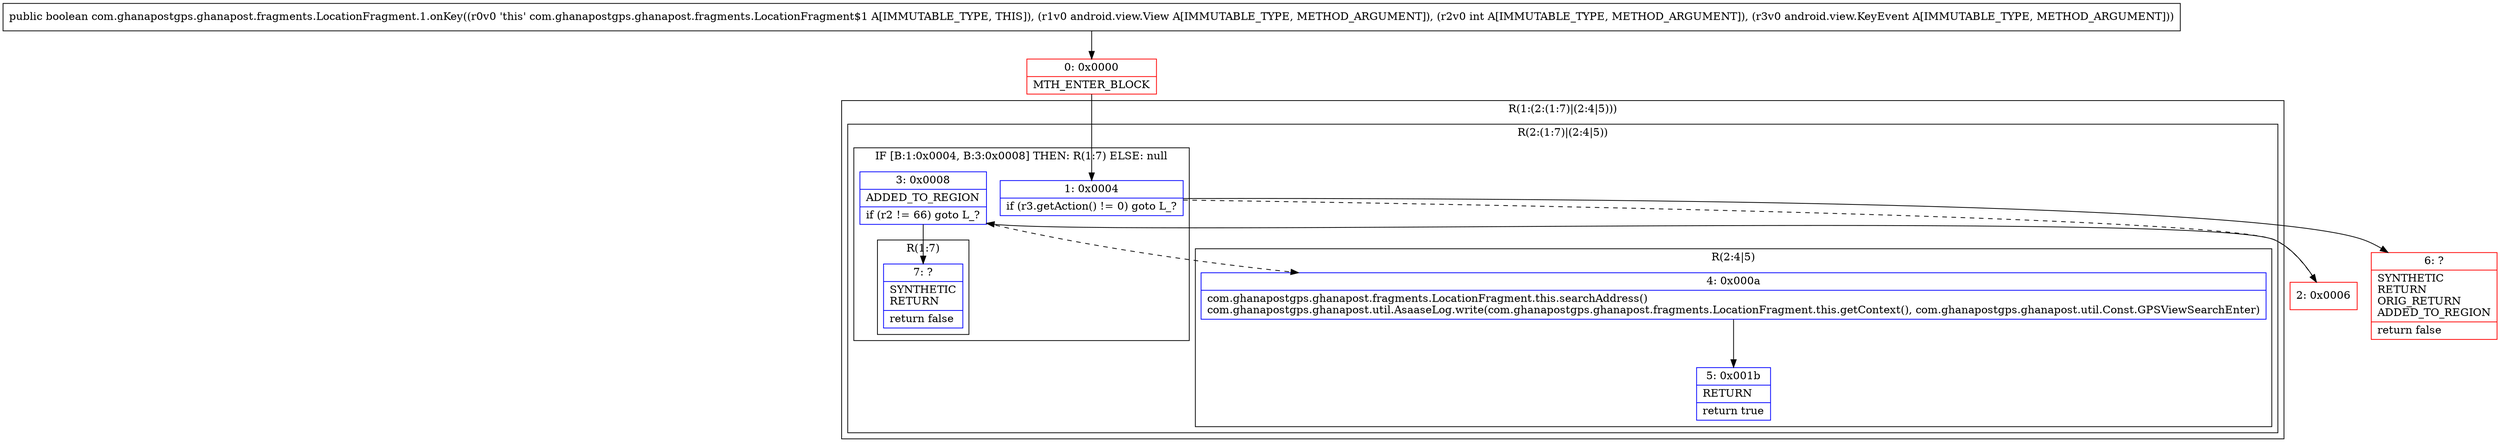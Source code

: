 digraph "CFG forcom.ghanapostgps.ghanapost.fragments.LocationFragment.1.onKey(Landroid\/view\/View;ILandroid\/view\/KeyEvent;)Z" {
subgraph cluster_Region_1511449433 {
label = "R(1:(2:(1:7)|(2:4|5)))";
node [shape=record,color=blue];
subgraph cluster_Region_2027503931 {
label = "R(2:(1:7)|(2:4|5))";
node [shape=record,color=blue];
subgraph cluster_IfRegion_1510199504 {
label = "IF [B:1:0x0004, B:3:0x0008] THEN: R(1:7) ELSE: null";
node [shape=record,color=blue];
Node_1 [shape=record,label="{1\:\ 0x0004|if (r3.getAction() != 0) goto L_?\l}"];
Node_3 [shape=record,label="{3\:\ 0x0008|ADDED_TO_REGION\l|if (r2 != 66) goto L_?\l}"];
subgraph cluster_Region_1813595080 {
label = "R(1:7)";
node [shape=record,color=blue];
Node_7 [shape=record,label="{7\:\ ?|SYNTHETIC\lRETURN\l|return false\l}"];
}
}
subgraph cluster_Region_33061177 {
label = "R(2:4|5)";
node [shape=record,color=blue];
Node_4 [shape=record,label="{4\:\ 0x000a|com.ghanapostgps.ghanapost.fragments.LocationFragment.this.searchAddress()\lcom.ghanapostgps.ghanapost.util.AsaaseLog.write(com.ghanapostgps.ghanapost.fragments.LocationFragment.this.getContext(), com.ghanapostgps.ghanapost.util.Const.GPSViewSearchEnter)\l}"];
Node_5 [shape=record,label="{5\:\ 0x001b|RETURN\l|return true\l}"];
}
}
}
Node_0 [shape=record,color=red,label="{0\:\ 0x0000|MTH_ENTER_BLOCK\l}"];
Node_2 [shape=record,color=red,label="{2\:\ 0x0006}"];
Node_6 [shape=record,color=red,label="{6\:\ ?|SYNTHETIC\lRETURN\lORIG_RETURN\lADDED_TO_REGION\l|return false\l}"];
MethodNode[shape=record,label="{public boolean com.ghanapostgps.ghanapost.fragments.LocationFragment.1.onKey((r0v0 'this' com.ghanapostgps.ghanapost.fragments.LocationFragment$1 A[IMMUTABLE_TYPE, THIS]), (r1v0 android.view.View A[IMMUTABLE_TYPE, METHOD_ARGUMENT]), (r2v0 int A[IMMUTABLE_TYPE, METHOD_ARGUMENT]), (r3v0 android.view.KeyEvent A[IMMUTABLE_TYPE, METHOD_ARGUMENT])) }"];
MethodNode -> Node_0;
Node_1 -> Node_2[style=dashed];
Node_1 -> Node_6;
Node_3 -> Node_4[style=dashed];
Node_3 -> Node_7;
Node_4 -> Node_5;
Node_0 -> Node_1;
Node_2 -> Node_3;
}

